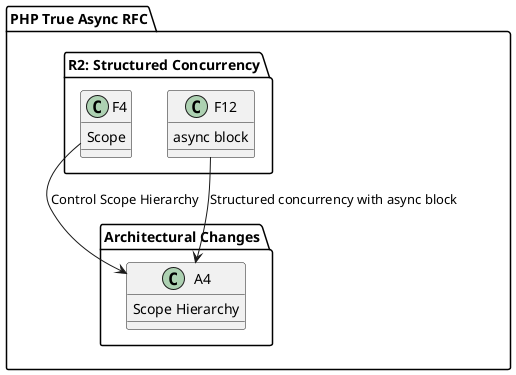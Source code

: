 @startuml
    package "PHP True Async RFC" {
        package "R2: Structured Concurrency" {
            F4 : Scope
            F12 : async block
        }

        package "Architectural Changes" {
            A4 : Scope Hierarchy
        }
    }

    F4 --> A4 : Control Scope Hierarchy
    F12 --> A4 : Structured concurrency with async block
    @enduml